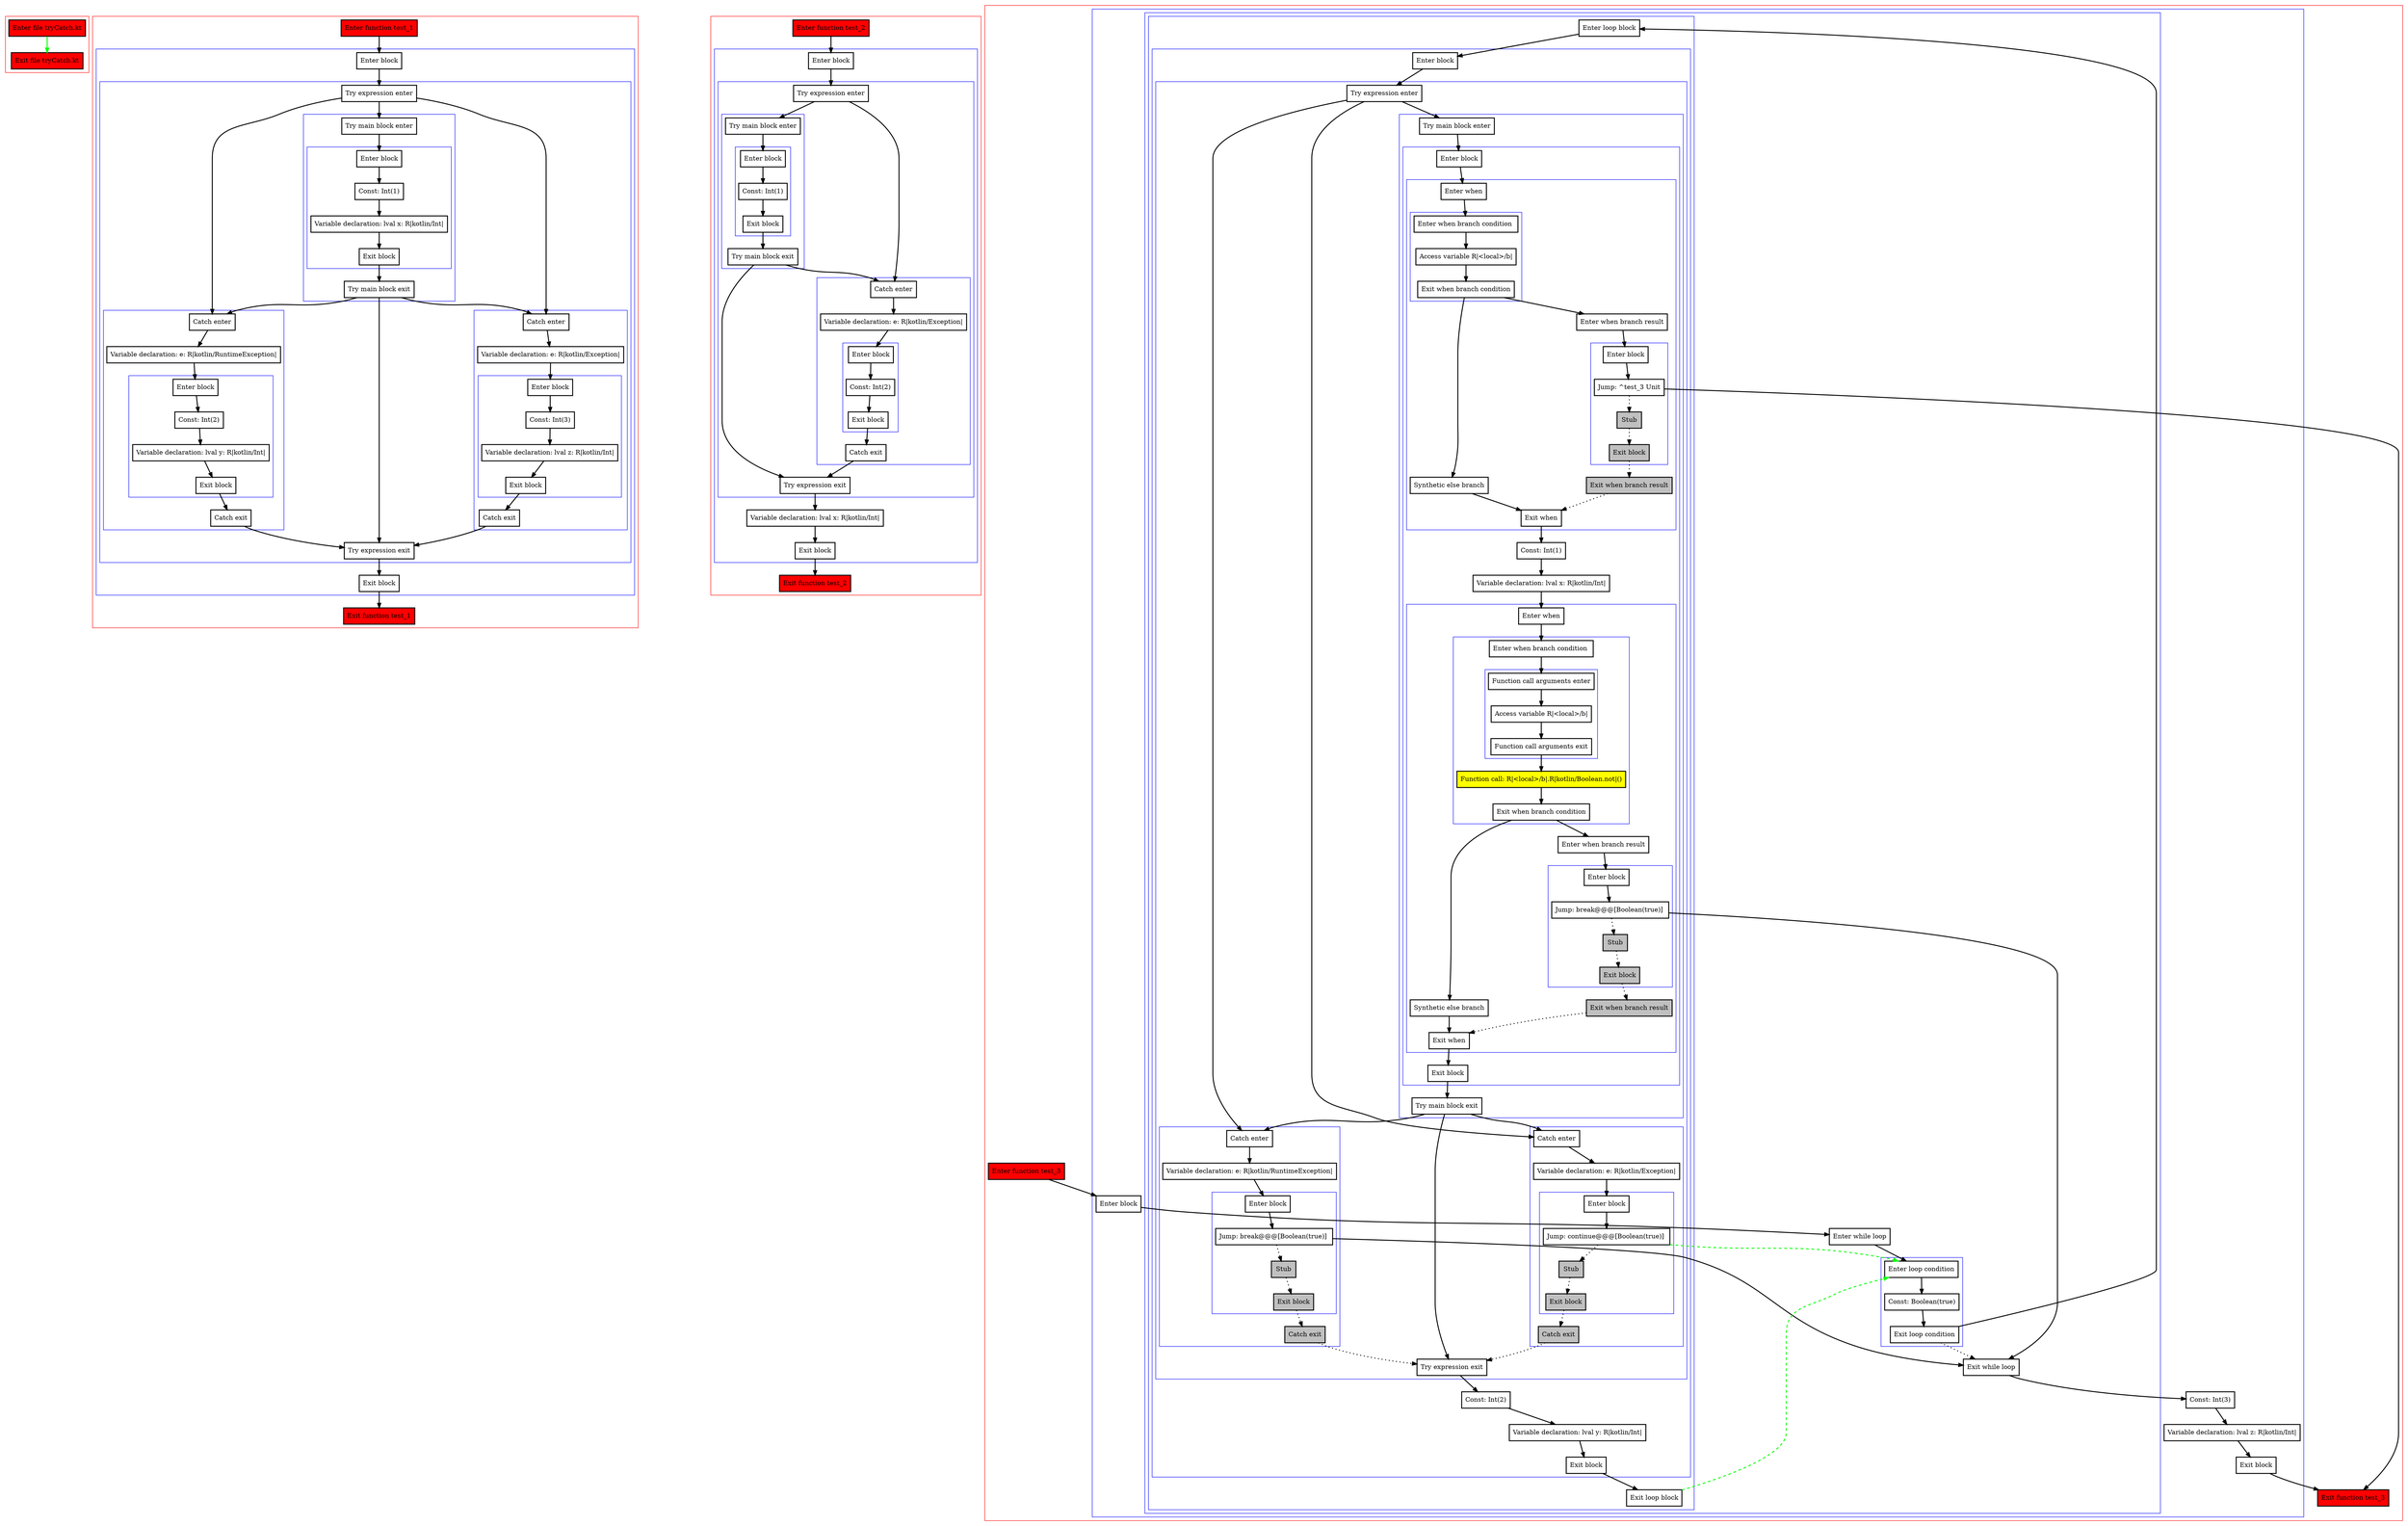 digraph tryCatch_kt {
    graph [nodesep=3]
    node [shape=box penwidth=2]
    edge [penwidth=2]

    subgraph cluster_0 {
        color=red
        0 [label="Enter file tryCatch.kt" style="filled" fillcolor=red];
        1 [label="Exit file tryCatch.kt" style="filled" fillcolor=red];
    }
    0 -> {1} [color=green];

    subgraph cluster_1 {
        color=red
        2 [label="Enter function test_1" style="filled" fillcolor=red];
        subgraph cluster_2 {
            color=blue
            3 [label="Enter block"];
            subgraph cluster_3 {
                color=blue
                4 [label="Try expression enter"];
                subgraph cluster_4 {
                    color=blue
                    5 [label="Try main block enter"];
                    subgraph cluster_5 {
                        color=blue
                        6 [label="Enter block"];
                        7 [label="Const: Int(1)"];
                        8 [label="Variable declaration: lval x: R|kotlin/Int|"];
                        9 [label="Exit block"];
                    }
                    10 [label="Try main block exit"];
                }
                subgraph cluster_6 {
                    color=blue
                    11 [label="Catch enter"];
                    12 [label="Variable declaration: e: R|kotlin/RuntimeException|"];
                    subgraph cluster_7 {
                        color=blue
                        13 [label="Enter block"];
                        14 [label="Const: Int(2)"];
                        15 [label="Variable declaration: lval y: R|kotlin/Int|"];
                        16 [label="Exit block"];
                    }
                    17 [label="Catch exit"];
                }
                subgraph cluster_8 {
                    color=blue
                    18 [label="Catch enter"];
                    19 [label="Variable declaration: e: R|kotlin/Exception|"];
                    subgraph cluster_9 {
                        color=blue
                        20 [label="Enter block"];
                        21 [label="Const: Int(3)"];
                        22 [label="Variable declaration: lval z: R|kotlin/Int|"];
                        23 [label="Exit block"];
                    }
                    24 [label="Catch exit"];
                }
                25 [label="Try expression exit"];
            }
            26 [label="Exit block"];
        }
        27 [label="Exit function test_1" style="filled" fillcolor=red];
    }
    2 -> {3};
    3 -> {4};
    4 -> {5 11 18};
    5 -> {6};
    6 -> {7};
    7 -> {8};
    8 -> {9};
    9 -> {10};
    10 -> {11 18 25};
    11 -> {12};
    12 -> {13};
    13 -> {14};
    14 -> {15};
    15 -> {16};
    16 -> {17};
    17 -> {25};
    18 -> {19};
    19 -> {20};
    20 -> {21};
    21 -> {22};
    22 -> {23};
    23 -> {24};
    24 -> {25};
    25 -> {26};
    26 -> {27};

    subgraph cluster_10 {
        color=red
        28 [label="Enter function test_2" style="filled" fillcolor=red];
        subgraph cluster_11 {
            color=blue
            29 [label="Enter block"];
            subgraph cluster_12 {
                color=blue
                30 [label="Try expression enter"];
                subgraph cluster_13 {
                    color=blue
                    31 [label="Try main block enter"];
                    subgraph cluster_14 {
                        color=blue
                        32 [label="Enter block"];
                        33 [label="Const: Int(1)"];
                        34 [label="Exit block"];
                    }
                    35 [label="Try main block exit"];
                }
                subgraph cluster_15 {
                    color=blue
                    36 [label="Catch enter"];
                    37 [label="Variable declaration: e: R|kotlin/Exception|"];
                    subgraph cluster_16 {
                        color=blue
                        38 [label="Enter block"];
                        39 [label="Const: Int(2)"];
                        40 [label="Exit block"];
                    }
                    41 [label="Catch exit"];
                }
                42 [label="Try expression exit"];
            }
            43 [label="Variable declaration: lval x: R|kotlin/Int|"];
            44 [label="Exit block"];
        }
        45 [label="Exit function test_2" style="filled" fillcolor=red];
    }
    28 -> {29};
    29 -> {30};
    30 -> {31 36};
    31 -> {32};
    32 -> {33};
    33 -> {34};
    34 -> {35};
    35 -> {36 42};
    36 -> {37};
    37 -> {38};
    38 -> {39};
    39 -> {40};
    40 -> {41};
    41 -> {42};
    42 -> {43};
    43 -> {44};
    44 -> {45};

    subgraph cluster_17 {
        color=red
        46 [label="Enter function test_3" style="filled" fillcolor=red];
        subgraph cluster_18 {
            color=blue
            47 [label="Enter block"];
            subgraph cluster_19 {
                color=blue
                48 [label="Enter while loop"];
                subgraph cluster_20 {
                    color=blue
                    49 [label="Enter loop condition"];
                    50 [label="Const: Boolean(true)"];
                    51 [label="Exit loop condition"];
                }
                subgraph cluster_21 {
                    color=blue
                    52 [label="Enter loop block"];
                    subgraph cluster_22 {
                        color=blue
                        53 [label="Enter block"];
                        subgraph cluster_23 {
                            color=blue
                            54 [label="Try expression enter"];
                            subgraph cluster_24 {
                                color=blue
                                55 [label="Try main block enter"];
                                subgraph cluster_25 {
                                    color=blue
                                    56 [label="Enter block"];
                                    subgraph cluster_26 {
                                        color=blue
                                        57 [label="Enter when"];
                                        subgraph cluster_27 {
                                            color=blue
                                            58 [label="Enter when branch condition "];
                                            59 [label="Access variable R|<local>/b|"];
                                            60 [label="Exit when branch condition"];
                                        }
                                        61 [label="Synthetic else branch"];
                                        62 [label="Enter when branch result"];
                                        subgraph cluster_28 {
                                            color=blue
                                            63 [label="Enter block"];
                                            64 [label="Jump: ^test_3 Unit"];
                                            65 [label="Stub" style="filled" fillcolor=gray];
                                            66 [label="Exit block" style="filled" fillcolor=gray];
                                        }
                                        67 [label="Exit when branch result" style="filled" fillcolor=gray];
                                        68 [label="Exit when"];
                                    }
                                    69 [label="Const: Int(1)"];
                                    70 [label="Variable declaration: lval x: R|kotlin/Int|"];
                                    subgraph cluster_29 {
                                        color=blue
                                        71 [label="Enter when"];
                                        subgraph cluster_30 {
                                            color=blue
                                            72 [label="Enter when branch condition "];
                                            subgraph cluster_31 {
                                                color=blue
                                                73 [label="Function call arguments enter"];
                                                74 [label="Access variable R|<local>/b|"];
                                                75 [label="Function call arguments exit"];
                                            }
                                            76 [label="Function call: R|<local>/b|.R|kotlin/Boolean.not|()" style="filled" fillcolor=yellow];
                                            77 [label="Exit when branch condition"];
                                        }
                                        78 [label="Synthetic else branch"];
                                        79 [label="Enter when branch result"];
                                        subgraph cluster_32 {
                                            color=blue
                                            80 [label="Enter block"];
                                            81 [label="Jump: break@@@[Boolean(true)] "];
                                            82 [label="Stub" style="filled" fillcolor=gray];
                                            83 [label="Exit block" style="filled" fillcolor=gray];
                                        }
                                        84 [label="Exit when branch result" style="filled" fillcolor=gray];
                                        85 [label="Exit when"];
                                    }
                                    86 [label="Exit block"];
                                }
                                87 [label="Try main block exit"];
                            }
                            subgraph cluster_33 {
                                color=blue
                                88 [label="Catch enter"];
                                89 [label="Variable declaration: e: R|kotlin/Exception|"];
                                subgraph cluster_34 {
                                    color=blue
                                    90 [label="Enter block"];
                                    91 [label="Jump: continue@@@[Boolean(true)] "];
                                    92 [label="Stub" style="filled" fillcolor=gray];
                                    93 [label="Exit block" style="filled" fillcolor=gray];
                                }
                                94 [label="Catch exit" style="filled" fillcolor=gray];
                            }
                            subgraph cluster_35 {
                                color=blue
                                95 [label="Catch enter"];
                                96 [label="Variable declaration: e: R|kotlin/RuntimeException|"];
                                subgraph cluster_36 {
                                    color=blue
                                    97 [label="Enter block"];
                                    98 [label="Jump: break@@@[Boolean(true)] "];
                                    99 [label="Stub" style="filled" fillcolor=gray];
                                    100 [label="Exit block" style="filled" fillcolor=gray];
                                }
                                101 [label="Catch exit" style="filled" fillcolor=gray];
                            }
                            102 [label="Try expression exit"];
                        }
                        103 [label="Const: Int(2)"];
                        104 [label="Variable declaration: lval y: R|kotlin/Int|"];
                        105 [label="Exit block"];
                    }
                    106 [label="Exit loop block"];
                }
                107 [label="Exit while loop"];
            }
            108 [label="Const: Int(3)"];
            109 [label="Variable declaration: lval z: R|kotlin/Int|"];
            110 [label="Exit block"];
        }
        111 [label="Exit function test_3" style="filled" fillcolor=red];
    }
    46 -> {47};
    47 -> {48};
    48 -> {49};
    49 -> {50};
    50 -> {51};
    51 -> {52};
    51 -> {107} [style=dotted];
    52 -> {53};
    53 -> {54};
    54 -> {55 88 95};
    55 -> {56};
    56 -> {57};
    57 -> {58};
    58 -> {59};
    59 -> {60};
    60 -> {61 62};
    61 -> {68};
    62 -> {63};
    63 -> {64};
    64 -> {111};
    64 -> {65} [style=dotted];
    65 -> {66} [style=dotted];
    66 -> {67} [style=dotted];
    67 -> {68} [style=dotted];
    68 -> {69};
    69 -> {70};
    70 -> {71};
    71 -> {72};
    72 -> {73};
    73 -> {74};
    74 -> {75};
    75 -> {76};
    76 -> {77};
    77 -> {78 79};
    78 -> {85};
    79 -> {80};
    80 -> {81};
    81 -> {107};
    81 -> {82} [style=dotted];
    82 -> {83} [style=dotted];
    83 -> {84} [style=dotted];
    84 -> {85} [style=dotted];
    85 -> {86};
    86 -> {87};
    87 -> {88 95 102};
    88 -> {89};
    89 -> {90};
    90 -> {91};
    91 -> {49} [color=green style=dashed];
    91 -> {92} [style=dotted];
    92 -> {93} [style=dotted];
    93 -> {94} [style=dotted];
    94 -> {102} [style=dotted];
    95 -> {96};
    96 -> {97};
    97 -> {98};
    98 -> {107};
    98 -> {99} [style=dotted];
    99 -> {100} [style=dotted];
    100 -> {101} [style=dotted];
    101 -> {102} [style=dotted];
    102 -> {103};
    103 -> {104};
    104 -> {105};
    105 -> {106};
    106 -> {49} [color=green style=dashed];
    107 -> {108};
    108 -> {109};
    109 -> {110};
    110 -> {111};

}
